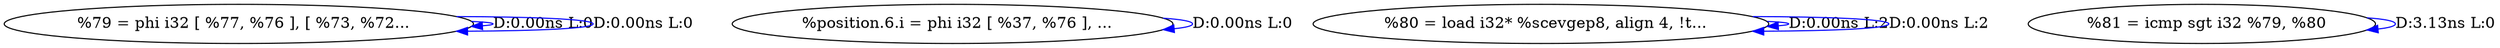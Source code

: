 digraph {
Node0x285b370[label="  %79 = phi i32 [ %77, %76 ], [ %73, %72..."];
Node0x285b370 -> Node0x285b370[label="D:0.00ns L:0",color=blue];
Node0x285b370 -> Node0x285b370[label="D:0.00ns L:0",color=blue];
Node0x285b450[label="  %position.6.i = phi i32 [ %37, %76 ], ..."];
Node0x285b450 -> Node0x285b450[label="D:0.00ns L:0",color=blue];
Node0x285b530[label="  %80 = load i32* %scevgep8, align 4, !t..."];
Node0x285b530 -> Node0x285b530[label="D:0.00ns L:2",color=blue];
Node0x285b530 -> Node0x285b530[label="D:0.00ns L:2",color=blue];
Node0x285b610[label="  %81 = icmp sgt i32 %79, %80"];
Node0x285b610 -> Node0x285b610[label="D:3.13ns L:0",color=blue];
}
